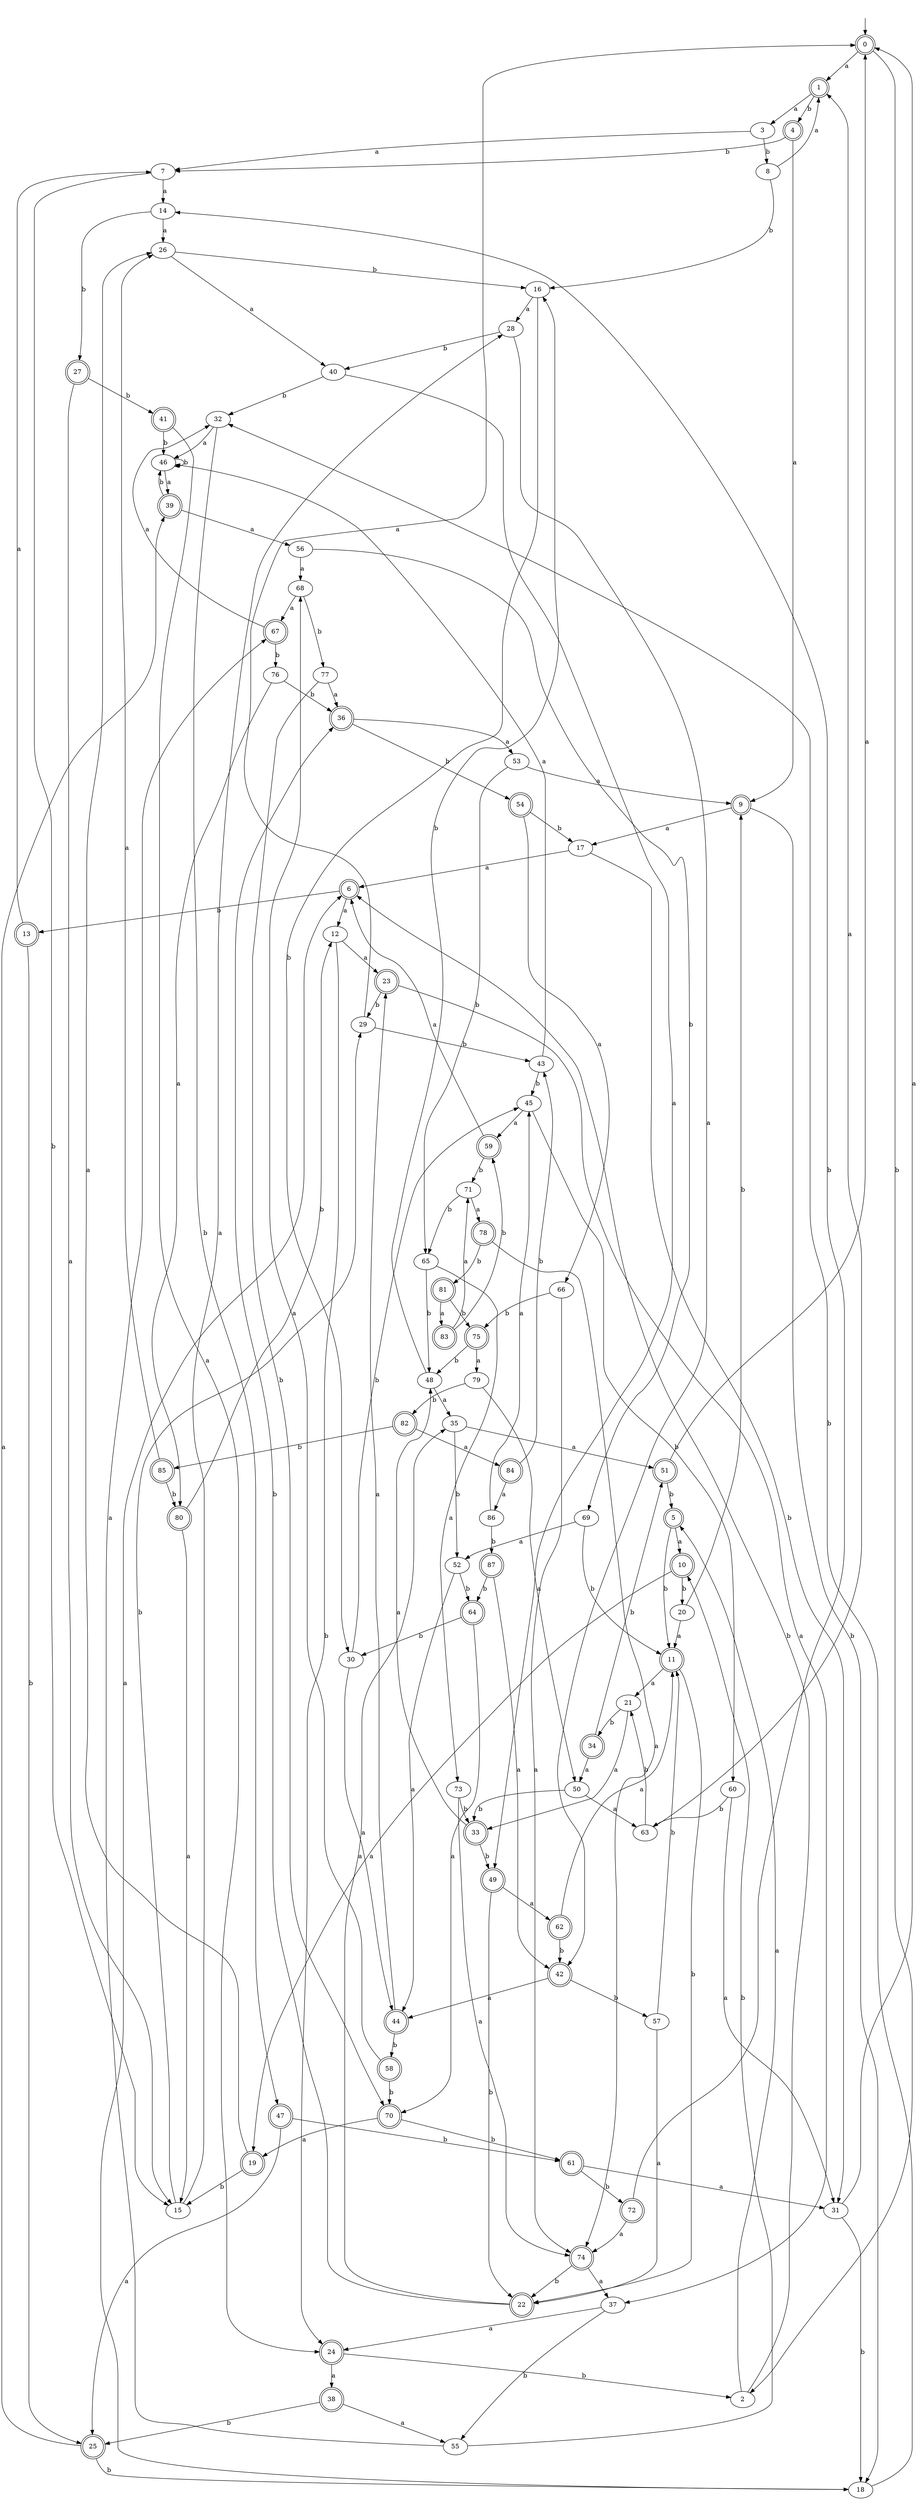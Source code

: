 digraph RandomDFA {
  __start0 [label="", shape=none];
  __start0 -> 0 [label=""];
  0 [shape=circle] [shape=doublecircle]
  0 -> 1 [label="a"]
  0 -> 2 [label="b"]
  1 [shape=doublecircle]
  1 -> 3 [label="a"]
  1 -> 4 [label="b"]
  2
  2 -> 5 [label="a"]
  2 -> 6 [label="b"]
  3
  3 -> 7 [label="a"]
  3 -> 8 [label="b"]
  4 [shape=doublecircle]
  4 -> 9 [label="a"]
  4 -> 7 [label="b"]
  5 [shape=doublecircle]
  5 -> 10 [label="a"]
  5 -> 11 [label="b"]
  6 [shape=doublecircle]
  6 -> 12 [label="a"]
  6 -> 13 [label="b"]
  7
  7 -> 14 [label="a"]
  7 -> 15 [label="b"]
  8
  8 -> 1 [label="a"]
  8 -> 16 [label="b"]
  9 [shape=doublecircle]
  9 -> 17 [label="a"]
  9 -> 18 [label="b"]
  10 [shape=doublecircle]
  10 -> 19 [label="a"]
  10 -> 20 [label="b"]
  11 [shape=doublecircle]
  11 -> 21 [label="a"]
  11 -> 22 [label="b"]
  12
  12 -> 23 [label="a"]
  12 -> 24 [label="b"]
  13 [shape=doublecircle]
  13 -> 7 [label="a"]
  13 -> 25 [label="b"]
  14
  14 -> 26 [label="a"]
  14 -> 27 [label="b"]
  15
  15 -> 28 [label="a"]
  15 -> 29 [label="b"]
  16
  16 -> 28 [label="a"]
  16 -> 30 [label="b"]
  17
  17 -> 6 [label="a"]
  17 -> 31 [label="b"]
  18
  18 -> 6 [label="a"]
  18 -> 32 [label="b"]
  19 [shape=doublecircle]
  19 -> 26 [label="a"]
  19 -> 15 [label="b"]
  20
  20 -> 11 [label="a"]
  20 -> 9 [label="b"]
  21
  21 -> 33 [label="a"]
  21 -> 34 [label="b"]
  22 [shape=doublecircle]
  22 -> 35 [label="a"]
  22 -> 36 [label="b"]
  23 [shape=doublecircle]
  23 -> 37 [label="a"]
  23 -> 29 [label="b"]
  24 [shape=doublecircle]
  24 -> 38 [label="a"]
  24 -> 2 [label="b"]
  25 [shape=doublecircle]
  25 -> 39 [label="a"]
  25 -> 18 [label="b"]
  26
  26 -> 40 [label="a"]
  26 -> 16 [label="b"]
  27 [shape=doublecircle]
  27 -> 15 [label="a"]
  27 -> 41 [label="b"]
  28
  28 -> 42 [label="a"]
  28 -> 40 [label="b"]
  29
  29 -> 0 [label="a"]
  29 -> 43 [label="b"]
  30
  30 -> 44 [label="a"]
  30 -> 45 [label="b"]
  31
  31 -> 0 [label="a"]
  31 -> 18 [label="b"]
  32
  32 -> 46 [label="a"]
  32 -> 47 [label="b"]
  33 [shape=doublecircle]
  33 -> 48 [label="a"]
  33 -> 49 [label="b"]
  34 [shape=doublecircle]
  34 -> 50 [label="a"]
  34 -> 51 [label="b"]
  35
  35 -> 51 [label="a"]
  35 -> 52 [label="b"]
  36 [shape=doublecircle]
  36 -> 53 [label="a"]
  36 -> 54 [label="b"]
  37
  37 -> 24 [label="a"]
  37 -> 55 [label="b"]
  38 [shape=doublecircle]
  38 -> 55 [label="a"]
  38 -> 25 [label="b"]
  39 [shape=doublecircle]
  39 -> 56 [label="a"]
  39 -> 46 [label="b"]
  40
  40 -> 49 [label="a"]
  40 -> 32 [label="b"]
  41 [shape=doublecircle]
  41 -> 24 [label="a"]
  41 -> 46 [label="b"]
  42 [shape=doublecircle]
  42 -> 44 [label="a"]
  42 -> 57 [label="b"]
  43
  43 -> 46 [label="a"]
  43 -> 45 [label="b"]
  44 [shape=doublecircle]
  44 -> 23 [label="a"]
  44 -> 58 [label="b"]
  45
  45 -> 59 [label="a"]
  45 -> 60 [label="b"]
  46
  46 -> 39 [label="a"]
  46 -> 46 [label="b"]
  47 [shape=doublecircle]
  47 -> 25 [label="a"]
  47 -> 61 [label="b"]
  48
  48 -> 35 [label="a"]
  48 -> 16 [label="b"]
  49 [shape=doublecircle]
  49 -> 62 [label="a"]
  49 -> 22 [label="b"]
  50
  50 -> 63 [label="a"]
  50 -> 33 [label="b"]
  51 [shape=doublecircle]
  51 -> 0 [label="a"]
  51 -> 5 [label="b"]
  52
  52 -> 44 [label="a"]
  52 -> 64 [label="b"]
  53
  53 -> 9 [label="a"]
  53 -> 65 [label="b"]
  54 [shape=doublecircle]
  54 -> 66 [label="a"]
  54 -> 17 [label="b"]
  55
  55 -> 67 [label="a"]
  55 -> 10 [label="b"]
  56
  56 -> 68 [label="a"]
  56 -> 69 [label="b"]
  57
  57 -> 22 [label="a"]
  57 -> 11 [label="b"]
  58 [shape=doublecircle]
  58 -> 68 [label="a"]
  58 -> 70 [label="b"]
  59 [shape=doublecircle]
  59 -> 6 [label="a"]
  59 -> 71 [label="b"]
  60
  60 -> 31 [label="a"]
  60 -> 63 [label="b"]
  61 [shape=doublecircle]
  61 -> 31 [label="a"]
  61 -> 72 [label="b"]
  62 [shape=doublecircle]
  62 -> 11 [label="a"]
  62 -> 42 [label="b"]
  63
  63 -> 1 [label="a"]
  63 -> 21 [label="b"]
  64 [shape=doublecircle]
  64 -> 70 [label="a"]
  64 -> 30 [label="b"]
  65
  65 -> 73 [label="a"]
  65 -> 48 [label="b"]
  66
  66 -> 74 [label="a"]
  66 -> 75 [label="b"]
  67 [shape=doublecircle]
  67 -> 32 [label="a"]
  67 -> 76 [label="b"]
  68
  68 -> 67 [label="a"]
  68 -> 77 [label="b"]
  69
  69 -> 52 [label="a"]
  69 -> 11 [label="b"]
  70 [shape=doublecircle]
  70 -> 19 [label="a"]
  70 -> 61 [label="b"]
  71
  71 -> 78 [label="a"]
  71 -> 65 [label="b"]
  72 [shape=doublecircle]
  72 -> 74 [label="a"]
  72 -> 14 [label="b"]
  73
  73 -> 74 [label="a"]
  73 -> 33 [label="b"]
  74 [shape=doublecircle]
  74 -> 37 [label="a"]
  74 -> 22 [label="b"]
  75 [shape=doublecircle]
  75 -> 79 [label="a"]
  75 -> 48 [label="b"]
  76
  76 -> 80 [label="a"]
  76 -> 36 [label="b"]
  77
  77 -> 36 [label="a"]
  77 -> 70 [label="b"]
  78 [shape=doublecircle]
  78 -> 74 [label="a"]
  78 -> 81 [label="b"]
  79
  79 -> 50 [label="a"]
  79 -> 82 [label="b"]
  80 [shape=doublecircle]
  80 -> 15 [label="a"]
  80 -> 12 [label="b"]
  81 [shape=doublecircle]
  81 -> 83 [label="a"]
  81 -> 75 [label="b"]
  82 [shape=doublecircle]
  82 -> 84 [label="a"]
  82 -> 85 [label="b"]
  83 [shape=doublecircle]
  83 -> 71 [label="a"]
  83 -> 59 [label="b"]
  84 [shape=doublecircle]
  84 -> 86 [label="a"]
  84 -> 43 [label="b"]
  85 [shape=doublecircle]
  85 -> 26 [label="a"]
  85 -> 80 [label="b"]
  86
  86 -> 45 [label="a"]
  86 -> 87 [label="b"]
  87 [shape=doublecircle]
  87 -> 42 [label="a"]
  87 -> 64 [label="b"]
}
